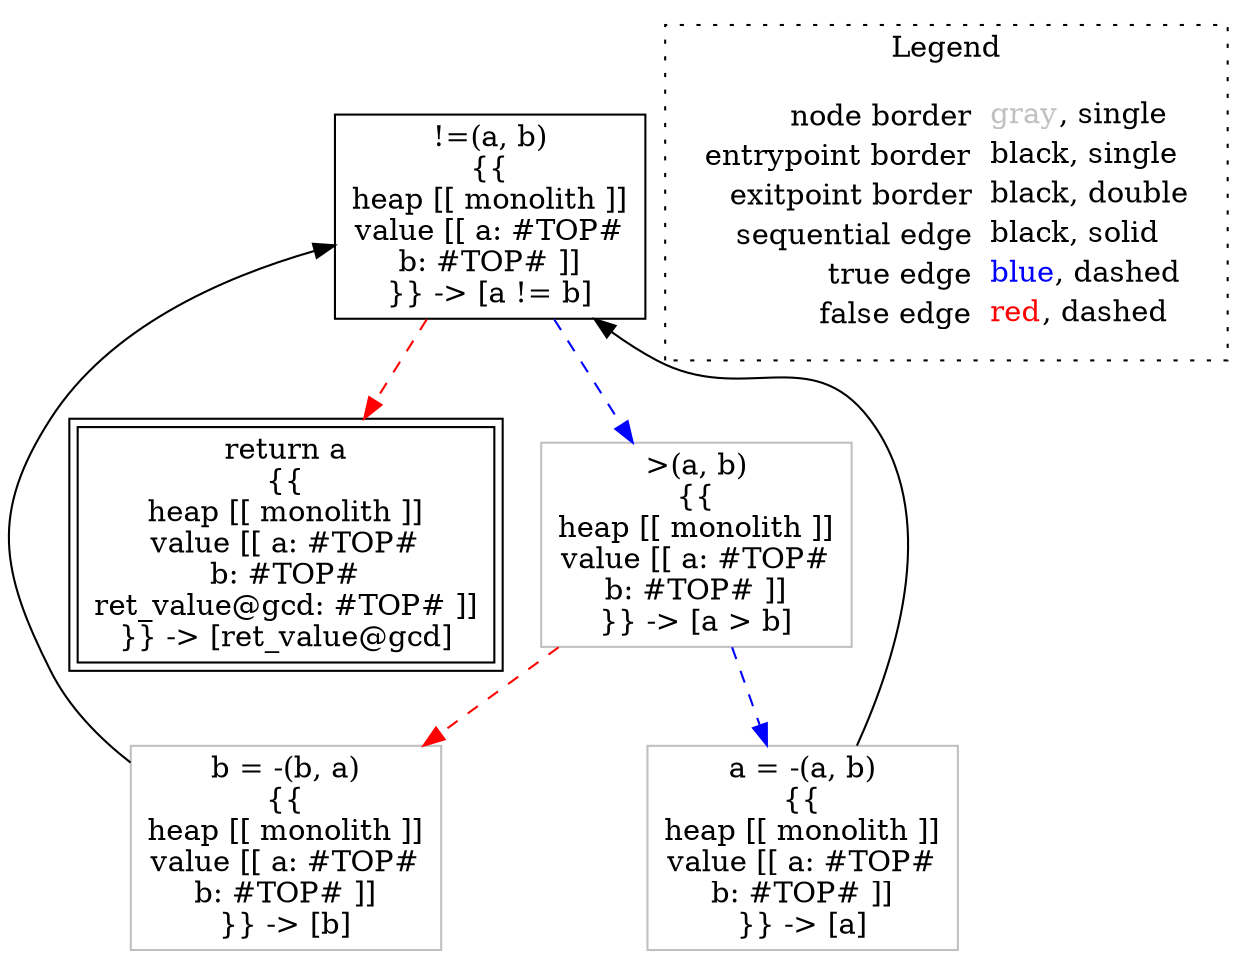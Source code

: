 digraph {
	"node0" [shape="rect",color="black",label=<!=(a, b)<BR/>{{<BR/>heap [[ monolith ]]<BR/>value [[ a: #TOP#<BR/>b: #TOP# ]]<BR/>}} -&gt; [a != b]>];
	"node1" [shape="rect",color="gray",label=<b = -(b, a)<BR/>{{<BR/>heap [[ monolith ]]<BR/>value [[ a: #TOP#<BR/>b: #TOP# ]]<BR/>}} -&gt; [b]>];
	"node2" [shape="rect",color="gray",label=<&gt;(a, b)<BR/>{{<BR/>heap [[ monolith ]]<BR/>value [[ a: #TOP#<BR/>b: #TOP# ]]<BR/>}} -&gt; [a &gt; b]>];
	"node3" [shape="rect",color="black",peripheries="2",label=<return a<BR/>{{<BR/>heap [[ monolith ]]<BR/>value [[ a: #TOP#<BR/>b: #TOP#<BR/>ret_value@gcd: #TOP# ]]<BR/>}} -&gt; [ret_value@gcd]>];
	"node4" [shape="rect",color="gray",label=<a = -(a, b)<BR/>{{<BR/>heap [[ monolith ]]<BR/>value [[ a: #TOP#<BR/>b: #TOP# ]]<BR/>}} -&gt; [a]>];
	"node1" -> "node0" [color="black"];
	"node0" -> "node2" [color="blue",style="dashed"];
	"node0" -> "node3" [color="red",style="dashed"];
	"node2" -> "node1" [color="red",style="dashed"];
	"node2" -> "node4" [color="blue",style="dashed"];
	"node4" -> "node0" [color="black"];
subgraph cluster_legend {
	label="Legend";
	style=dotted;
	node [shape=plaintext];
	"legend" [label=<<table border="0" cellpadding="2" cellspacing="0" cellborder="0"><tr><td align="right">node border&nbsp;</td><td align="left"><font color="gray">gray</font>, single</td></tr><tr><td align="right">entrypoint border&nbsp;</td><td align="left"><font color="black">black</font>, single</td></tr><tr><td align="right">exitpoint border&nbsp;</td><td align="left"><font color="black">black</font>, double</td></tr><tr><td align="right">sequential edge&nbsp;</td><td align="left"><font color="black">black</font>, solid</td></tr><tr><td align="right">true edge&nbsp;</td><td align="left"><font color="blue">blue</font>, dashed</td></tr><tr><td align="right">false edge&nbsp;</td><td align="left"><font color="red">red</font>, dashed</td></tr></table>>];
}

}
